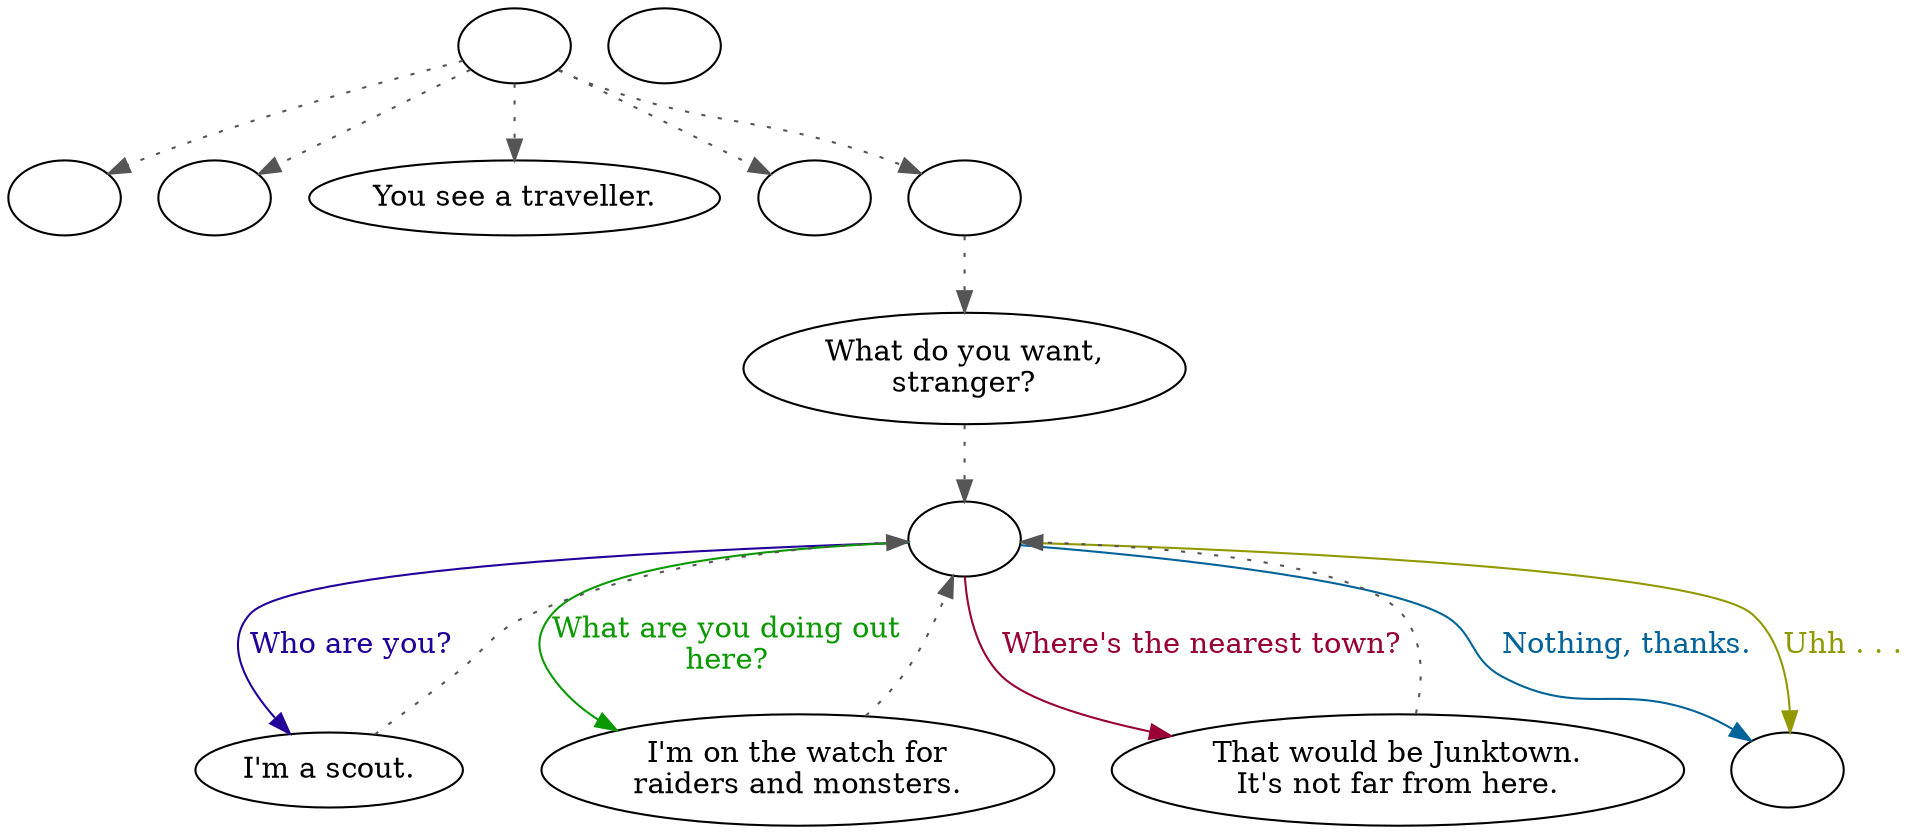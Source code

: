 digraph JNKSCOUT {
  "start" [style=filled       fillcolor="#FFFFFF"       color="#000000"]
  "start" -> "critter_p_proc" [style=dotted color="#555555"]
  "start" -> "destroy_p_proc" [style=dotted color="#555555"]
  "start" -> "look_at_p_proc" [style=dotted color="#555555"]
  "start" -> "pickup_p_proc" [style=dotted color="#555555"]
  "start" -> "talk_p_proc" [style=dotted color="#555555"]
  "start" [label=""]
  "critter_p_proc" [style=filled       fillcolor="#FFFFFF"       color="#000000"]
  "critter_p_proc" [label=""]
  "damage_p_proc" [style=filled       fillcolor="#FFFFFF"       color="#000000"]
  "damage_p_proc" [label=""]
  "destroy_p_proc" [style=filled       fillcolor="#FFFFFF"       color="#000000"]
  "destroy_p_proc" [label=""]
  "look_at_p_proc" [style=filled       fillcolor="#FFFFFF"       color="#000000"]
  "look_at_p_proc" [label="You see a traveller."]
  "pickup_p_proc" [style=filled       fillcolor="#FFFFFF"       color="#000000"]
  "pickup_p_proc" [label=""]
  "talk_p_proc" [style=filled       fillcolor="#FFFFFF"       color="#000000"]
  "talk_p_proc" -> "Scout01" [style=dotted color="#555555"]
  "talk_p_proc" [label=""]
  "Scout01" [style=filled       fillcolor="#FFFFFF"       color="#000000"]
  "Scout01" -> "Scout02" [style=dotted color="#555555"]
  "Scout01" [label="What do you want,\nstranger?"]
  "Scout02" [style=filled       fillcolor="#FFFFFF"       color="#000000"]
  "Scout02" [label=""]
  "Scout02" -> "Scout03" [label="Who are you?" color="#230099" fontcolor="#230099"]
  "Scout02" -> "Scout04" [label="What are you doing out\nhere?" color="#0A9900" fontcolor="#0A9900"]
  "Scout02" -> "Scout05" [label="Where's the nearest town?" color="#990036" fontcolor="#990036"]
  "Scout02" -> "ScoutEnd" [label="Nothing, thanks." color="#006399" fontcolor="#006399"]
  "Scout02" -> "ScoutEnd" [label="Uhh . . ." color="#909900" fontcolor="#909900"]
  "Scout03" [style=filled       fillcolor="#FFFFFF"       color="#000000"]
  "Scout03" -> "Scout02" [style=dotted color="#555555"]
  "Scout03" [label="I'm a scout."]
  "Scout04" [style=filled       fillcolor="#FFFFFF"       color="#000000"]
  "Scout04" -> "Scout02" [style=dotted color="#555555"]
  "Scout04" [label="I'm on the watch for\nraiders and monsters."]
  "Scout05" [style=filled       fillcolor="#FFFFFF"       color="#000000"]
  "Scout05" -> "Scout02" [style=dotted color="#555555"]
  "Scout05" [label="That would be Junktown.\nIt's not far from here."]
  "ScoutEnd" [style=filled       fillcolor="#FFFFFF"       color="#000000"]
  "ScoutEnd" [label=""]
}
